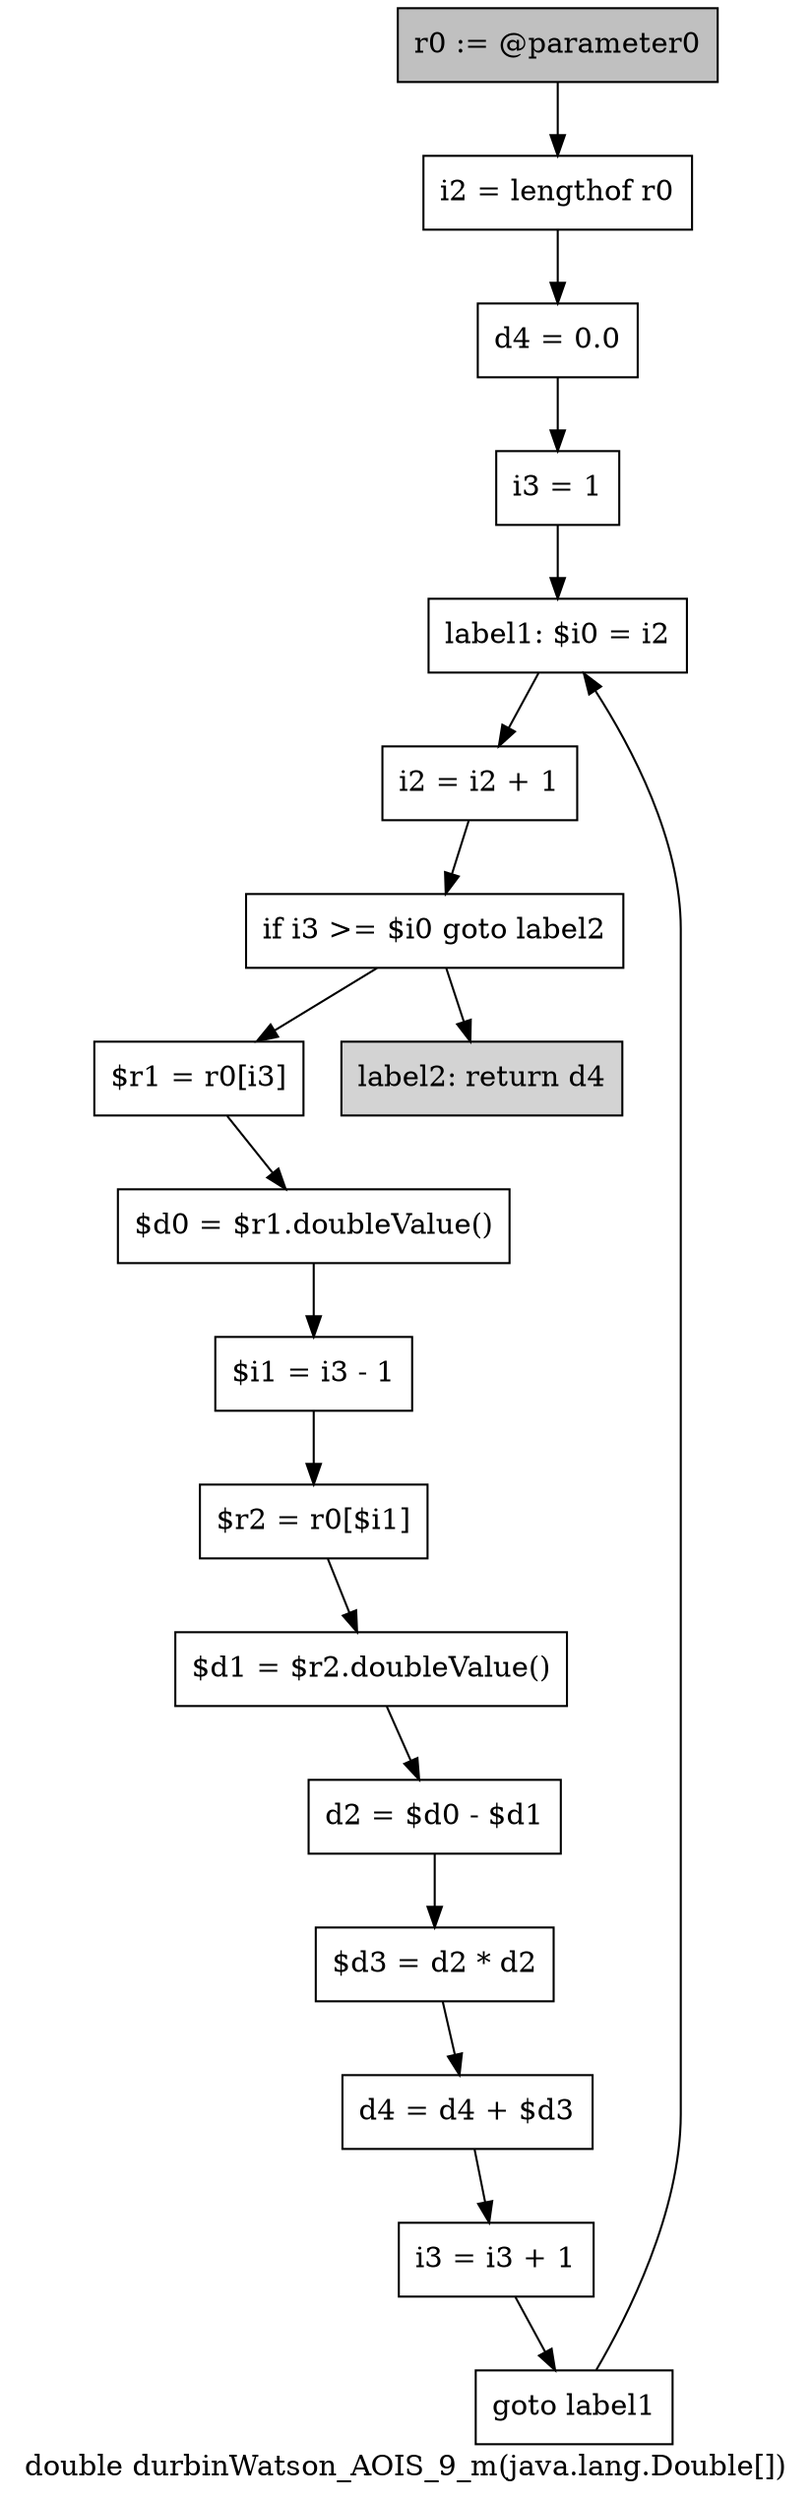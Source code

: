 digraph "double durbinWatson_AOIS_9_m(java.lang.Double[])" {
    label="double durbinWatson_AOIS_9_m(java.lang.Double[])";
    node [shape=box];
    "0" [style=filled,fillcolor=gray,label="r0 := @parameter0",];
    "1" [label="i2 = lengthof r0",];
    "0"->"1";
    "2" [label="d4 = 0.0",];
    "1"->"2";
    "3" [label="i3 = 1",];
    "2"->"3";
    "4" [label="label1: $i0 = i2",];
    "3"->"4";
    "5" [label="i2 = i2 + 1",];
    "4"->"5";
    "6" [label="if i3 >= $i0 goto label2",];
    "5"->"6";
    "7" [label="$r1 = r0[i3]",];
    "6"->"7";
    "17" [style=filled,fillcolor=lightgray,label="label2: return d4",];
    "6"->"17";
    "8" [label="$d0 = $r1.doubleValue()",];
    "7"->"8";
    "9" [label="$i1 = i3 - 1",];
    "8"->"9";
    "10" [label="$r2 = r0[$i1]",];
    "9"->"10";
    "11" [label="$d1 = $r2.doubleValue()",];
    "10"->"11";
    "12" [label="d2 = $d0 - $d1",];
    "11"->"12";
    "13" [label="$d3 = d2 * d2",];
    "12"->"13";
    "14" [label="d4 = d4 + $d3",];
    "13"->"14";
    "15" [label="i3 = i3 + 1",];
    "14"->"15";
    "16" [label="goto label1",];
    "15"->"16";
    "16"->"4";
}
